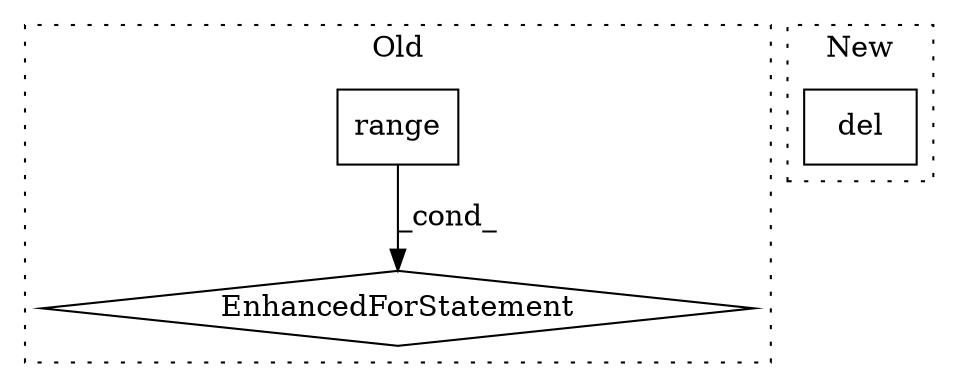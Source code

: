 digraph G {
subgraph cluster0 {
1 [label="range" a="32" s="12191,12208" l="6,1" shape="box"];
3 [label="EnhancedForStatement" a="70" s="12126,12209" l="57,2" shape="diamond"];
label = "Old";
style="dotted";
}
subgraph cluster1 {
2 [label="del" a="32" s="12074,12123" l="4,1" shape="box"];
label = "New";
style="dotted";
}
1 -> 3 [label="_cond_"];
}
